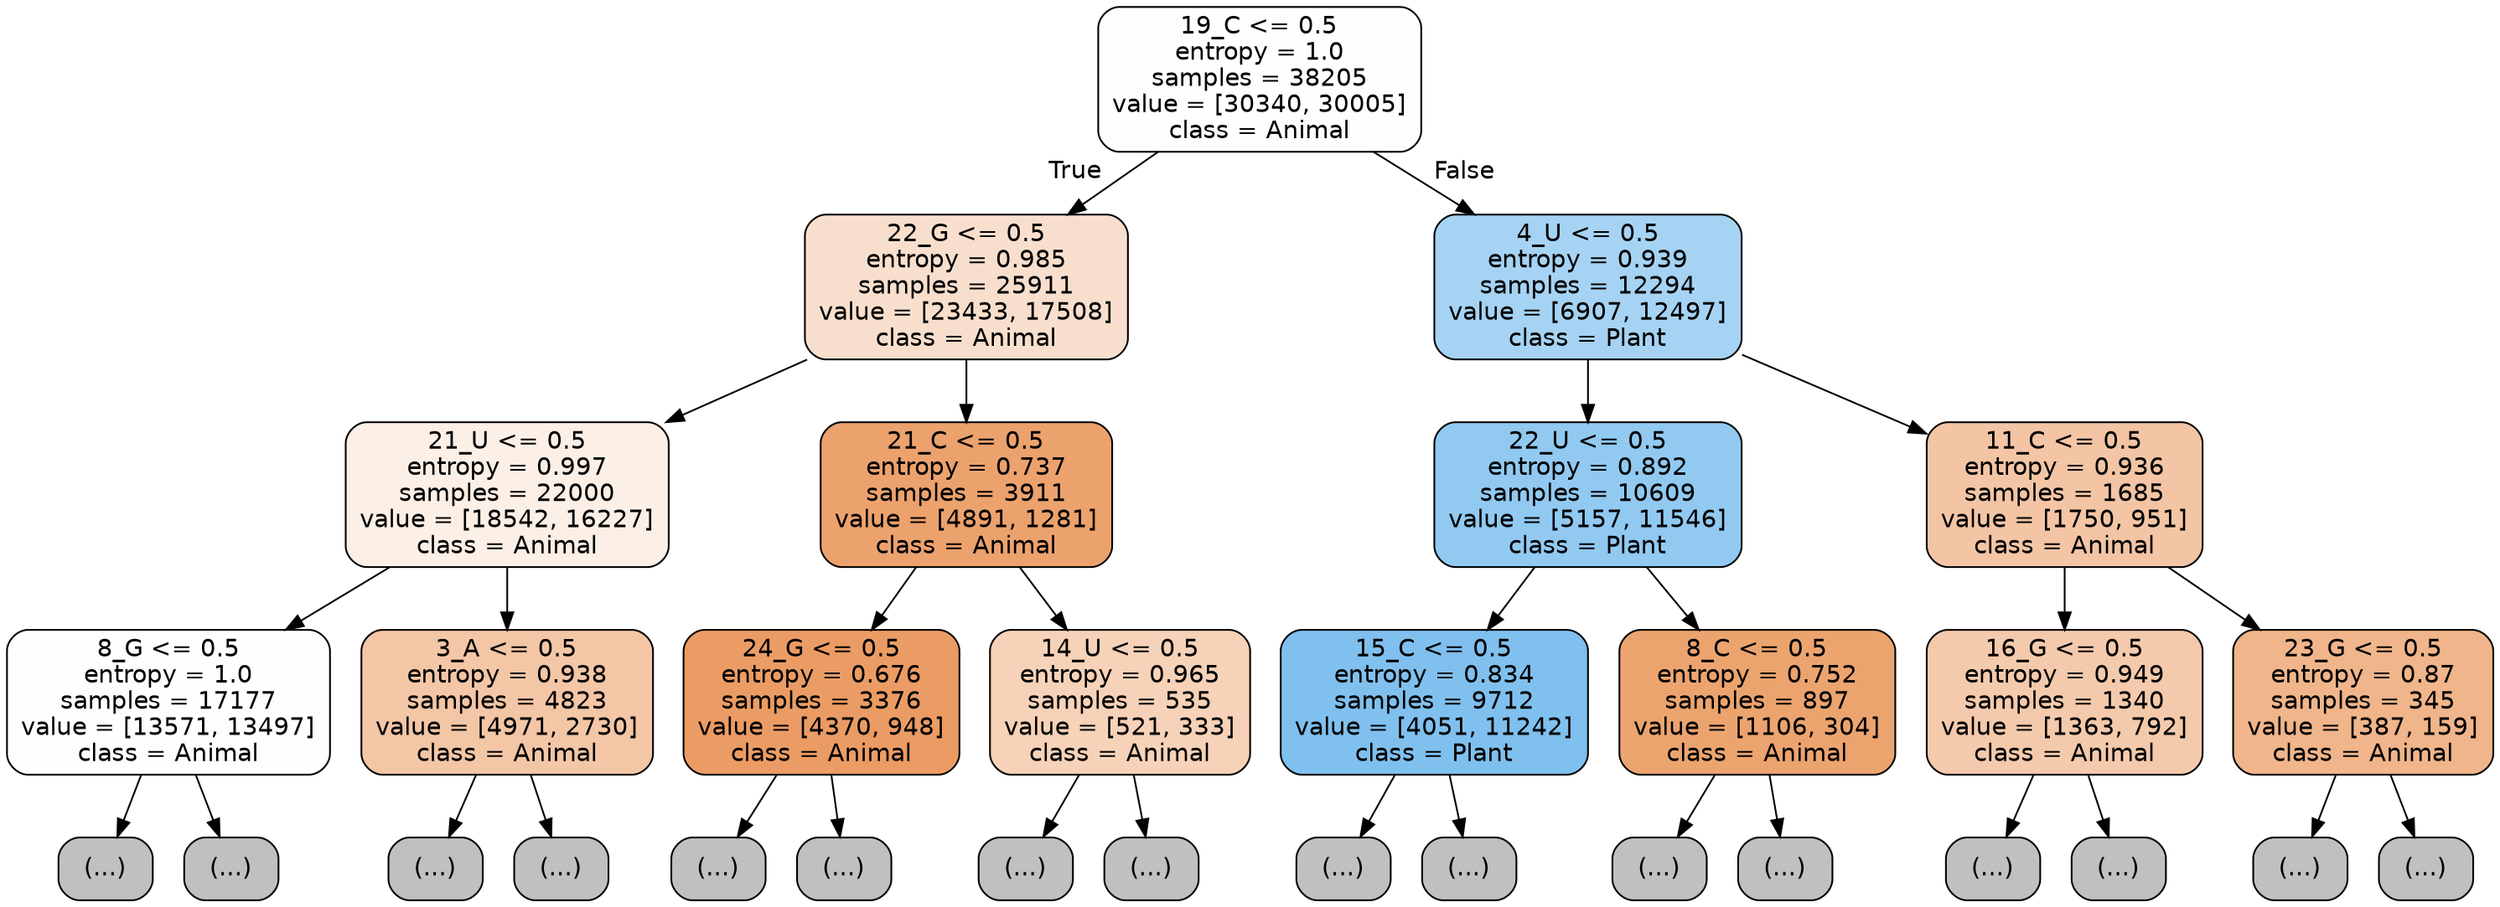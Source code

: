 digraph Tree {
node [shape=box, style="filled, rounded", color="black", fontname="helvetica"] ;
edge [fontname="helvetica"] ;
0 [label="19_C <= 0.5\nentropy = 1.0\nsamples = 38205\nvalue = [30340, 30005]\nclass = Animal", fillcolor="#fffefd"] ;
1 [label="22_G <= 0.5\nentropy = 0.985\nsamples = 25911\nvalue = [23433, 17508]\nclass = Animal", fillcolor="#f8dfcd"] ;
0 -> 1 [labeldistance=2.5, labelangle=45, headlabel="True"] ;
2 [label="21_U <= 0.5\nentropy = 0.997\nsamples = 22000\nvalue = [18542, 16227]\nclass = Animal", fillcolor="#fcefe6"] ;
1 -> 2 ;
3 [label="8_G <= 0.5\nentropy = 1.0\nsamples = 17177\nvalue = [13571, 13497]\nclass = Animal", fillcolor="#fffefe"] ;
2 -> 3 ;
4 [label="(...)", fillcolor="#C0C0C0"] ;
3 -> 4 ;
6671 [label="(...)", fillcolor="#C0C0C0"] ;
3 -> 6671 ;
9032 [label="3_A <= 0.5\nentropy = 0.938\nsamples = 4823\nvalue = [4971, 2730]\nclass = Animal", fillcolor="#f3c6a6"] ;
2 -> 9032 ;
9033 [label="(...)", fillcolor="#C0C0C0"] ;
9032 -> 9033 ;
10622 [label="(...)", fillcolor="#C0C0C0"] ;
9032 -> 10622 ;
11293 [label="21_C <= 0.5\nentropy = 0.737\nsamples = 3911\nvalue = [4891, 1281]\nclass = Animal", fillcolor="#eca26d"] ;
1 -> 11293 ;
11294 [label="24_G <= 0.5\nentropy = 0.676\nsamples = 3376\nvalue = [4370, 948]\nclass = Animal", fillcolor="#eb9c64"] ;
11293 -> 11294 ;
11295 [label="(...)", fillcolor="#C0C0C0"] ;
11294 -> 11295 ;
12404 [label="(...)", fillcolor="#C0C0C0"] ;
11294 -> 12404 ;
12469 [label="14_U <= 0.5\nentropy = 0.965\nsamples = 535\nvalue = [521, 333]\nclass = Animal", fillcolor="#f6d2b8"] ;
11293 -> 12469 ;
12470 [label="(...)", fillcolor="#C0C0C0"] ;
12469 -> 12470 ;
12627 [label="(...)", fillcolor="#C0C0C0"] ;
12469 -> 12627 ;
12726 [label="4_U <= 0.5\nentropy = 0.939\nsamples = 12294\nvalue = [6907, 12497]\nclass = Plant", fillcolor="#a6d3f3"] ;
0 -> 12726 [labeldistance=2.5, labelangle=-45, headlabel="False"] ;
12727 [label="22_U <= 0.5\nentropy = 0.892\nsamples = 10609\nvalue = [5157, 11546]\nclass = Plant", fillcolor="#91c9f1"] ;
12726 -> 12727 ;
12728 [label="15_C <= 0.5\nentropy = 0.834\nsamples = 9712\nvalue = [4051, 11242]\nclass = Plant", fillcolor="#80c0ee"] ;
12727 -> 12728 ;
12729 [label="(...)", fillcolor="#C0C0C0"] ;
12728 -> 12729 ;
14986 [label="(...)", fillcolor="#C0C0C0"] ;
12728 -> 14986 ;
15613 [label="8_C <= 0.5\nentropy = 0.752\nsamples = 897\nvalue = [1106, 304]\nclass = Animal", fillcolor="#eca46f"] ;
12727 -> 15613 ;
15614 [label="(...)", fillcolor="#C0C0C0"] ;
15613 -> 15614 ;
15877 [label="(...)", fillcolor="#C0C0C0"] ;
15613 -> 15877 ;
15960 [label="11_C <= 0.5\nentropy = 0.936\nsamples = 1685\nvalue = [1750, 951]\nclass = Animal", fillcolor="#f3c5a5"] ;
12726 -> 15960 ;
15961 [label="16_G <= 0.5\nentropy = 0.949\nsamples = 1340\nvalue = [1363, 792]\nclass = Animal", fillcolor="#f4caac"] ;
15960 -> 15961 ;
15962 [label="(...)", fillcolor="#C0C0C0"] ;
15961 -> 15962 ;
16539 [label="(...)", fillcolor="#C0C0C0"] ;
15961 -> 16539 ;
16710 [label="23_G <= 0.5\nentropy = 0.87\nsamples = 345\nvalue = [387, 159]\nclass = Animal", fillcolor="#f0b58a"] ;
15960 -> 16710 ;
16711 [label="(...)", fillcolor="#C0C0C0"] ;
16710 -> 16711 ;
16902 [label="(...)", fillcolor="#C0C0C0"] ;
16710 -> 16902 ;
}